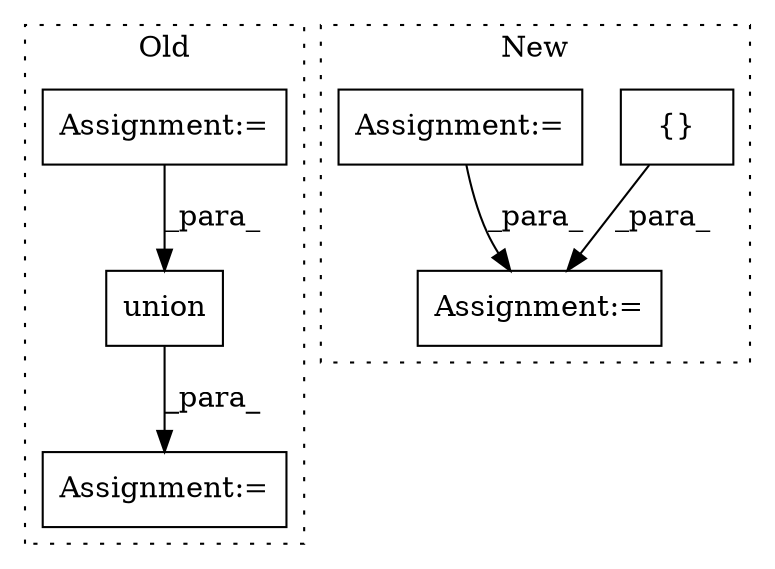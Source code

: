 digraph G {
subgraph cluster0 {
1 [label="union" a="32" s="2744,2897" l="19,-5" shape="box"];
3 [label="Assignment:=" a="7" s="2738" l="1" shape="box"];
4 [label="Assignment:=" a="7" s="2853" l="36" shape="box"];
label = "Old";
style="dotted";
}
subgraph cluster1 {
2 [label="{}" a="4" s="2911,2943" l="1,1" shape="box"];
5 [label="Assignment:=" a="7" s="2900" l="2" shape="box"];
6 [label="Assignment:=" a="7" s="2740" l="1" shape="box"];
label = "New";
style="dotted";
}
1 -> 3 [label="_para_"];
2 -> 5 [label="_para_"];
4 -> 1 [label="_para_"];
6 -> 5 [label="_para_"];
}